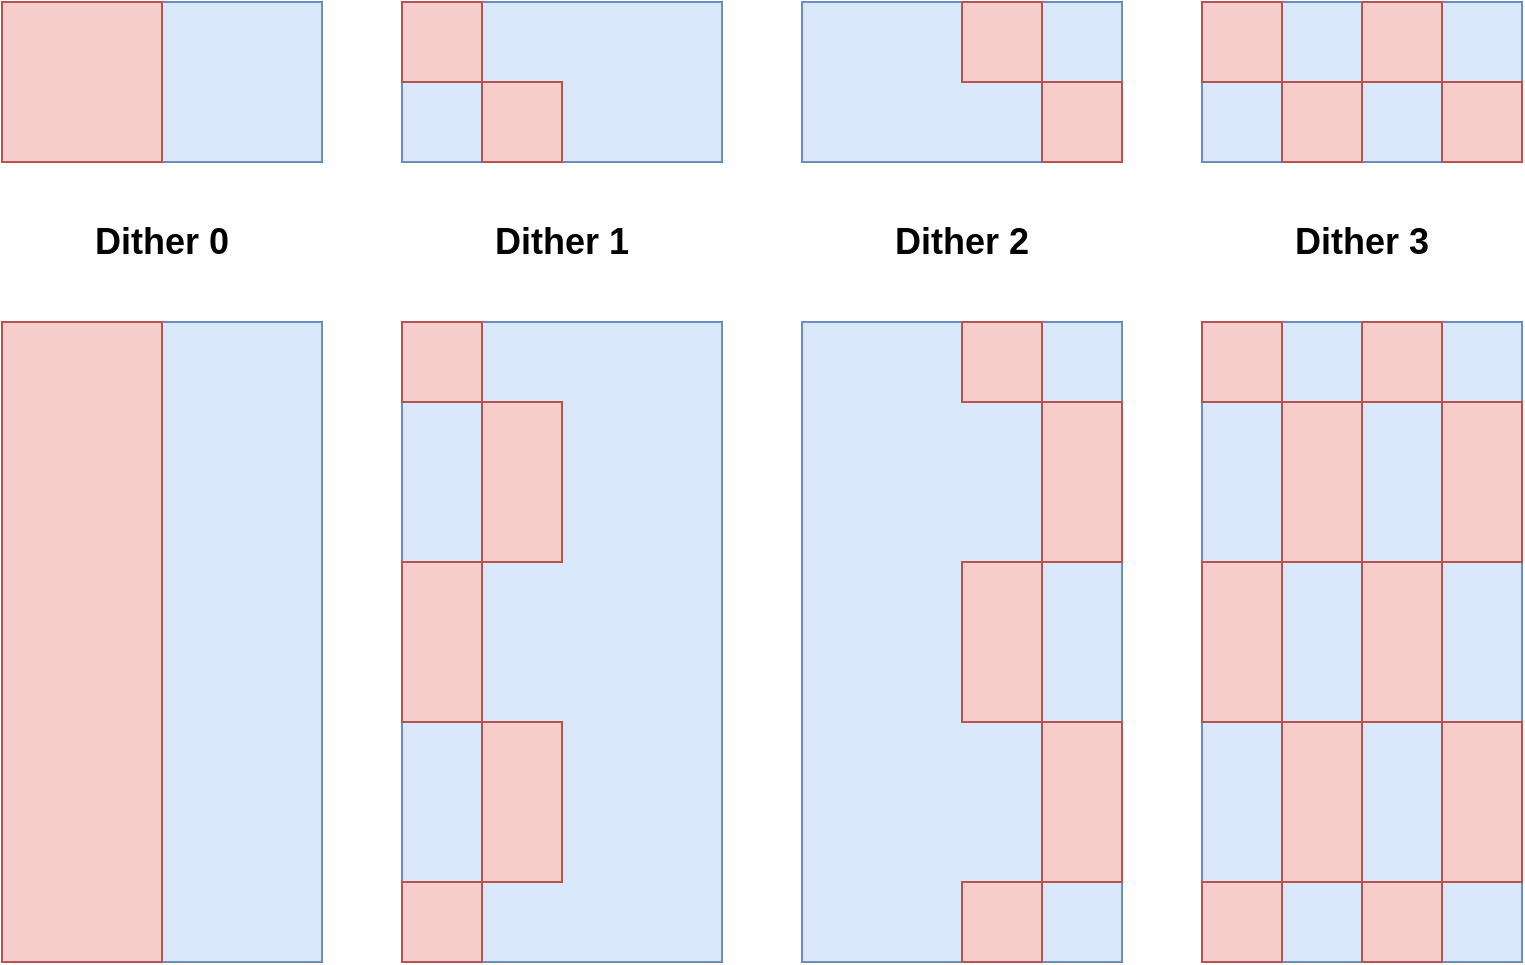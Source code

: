 <mxfile version="10.7.7" type="device"><diagram id="eY6PnNx9hp1KE4YY-KFd" name="Page-1"><mxGraphModel dx="815" dy="382" grid="1" gridSize="10" guides="1" tooltips="1" connect="1" arrows="1" fold="1" page="1" pageScale="1" pageWidth="2100" pageHeight="850" math="0" shadow="0"><root><mxCell id="0"/><mxCell id="1" parent="0"/><mxCell id="4jKVChGk8LJB-IX1IMRZ-1" value="" style="rounded=0;whiteSpace=wrap;html=1;fillColor=#dae8fc;strokeColor=#6c8ebf;" vertex="1" parent="1"><mxGeometry x="40" y="40" width="160" height="80" as="geometry"/></mxCell><mxCell id="4jKVChGk8LJB-IX1IMRZ-2" value="" style="whiteSpace=wrap;html=1;aspect=fixed;fillColor=#f8cecc;strokeColor=#b85450;" vertex="1" parent="1"><mxGeometry x="40" y="40" width="80" height="80" as="geometry"/></mxCell><mxCell id="4jKVChGk8LJB-IX1IMRZ-3" value="" style="rounded=0;whiteSpace=wrap;html=1;fillColor=#dae8fc;strokeColor=#6c8ebf;" vertex="1" parent="1"><mxGeometry x="240" y="40" width="160" height="80" as="geometry"/></mxCell><mxCell id="4jKVChGk8LJB-IX1IMRZ-4" value="" style="whiteSpace=wrap;html=1;aspect=fixed;fillColor=#f8cecc;strokeColor=#b85450;" vertex="1" parent="1"><mxGeometry x="240" y="40" width="40" height="40" as="geometry"/></mxCell><mxCell id="4jKVChGk8LJB-IX1IMRZ-5" value="" style="whiteSpace=wrap;html=1;aspect=fixed;fillColor=#f8cecc;strokeColor=#b85450;" vertex="1" parent="1"><mxGeometry x="280" y="80" width="40" height="40" as="geometry"/></mxCell><mxCell id="4jKVChGk8LJB-IX1IMRZ-6" value="" style="rounded=0;whiteSpace=wrap;html=1;fillColor=#dae8fc;strokeColor=#6c8ebf;" vertex="1" parent="1"><mxGeometry x="440" y="40" width="160" height="80" as="geometry"/></mxCell><mxCell id="4jKVChGk8LJB-IX1IMRZ-7" value="" style="whiteSpace=wrap;html=1;aspect=fixed;fillColor=#f8cecc;strokeColor=#b85450;" vertex="1" parent="1"><mxGeometry x="520" y="40" width="40" height="40" as="geometry"/></mxCell><mxCell id="4jKVChGk8LJB-IX1IMRZ-8" value="" style="whiteSpace=wrap;html=1;aspect=fixed;fillColor=#f8cecc;strokeColor=#b85450;" vertex="1" parent="1"><mxGeometry x="560" y="80" width="40" height="40" as="geometry"/></mxCell><mxCell id="4jKVChGk8LJB-IX1IMRZ-9" value="" style="rounded=0;whiteSpace=wrap;html=1;fillColor=#dae8fc;strokeColor=#6c8ebf;" vertex="1" parent="1"><mxGeometry x="640" y="40" width="160" height="80" as="geometry"/></mxCell><mxCell id="4jKVChGk8LJB-IX1IMRZ-10" value="" style="whiteSpace=wrap;html=1;aspect=fixed;fillColor=#f8cecc;strokeColor=#b85450;" vertex="1" parent="1"><mxGeometry x="720" y="40" width="40" height="40" as="geometry"/></mxCell><mxCell id="4jKVChGk8LJB-IX1IMRZ-11" value="" style="whiteSpace=wrap;html=1;aspect=fixed;fillColor=#f8cecc;strokeColor=#b85450;" vertex="1" parent="1"><mxGeometry x="760" y="80" width="40" height="40" as="geometry"/></mxCell><mxCell id="4jKVChGk8LJB-IX1IMRZ-12" value="" style="whiteSpace=wrap;html=1;aspect=fixed;fillColor=#f8cecc;strokeColor=#b85450;" vertex="1" parent="1"><mxGeometry x="640" y="40" width="40" height="40" as="geometry"/></mxCell><mxCell id="4jKVChGk8LJB-IX1IMRZ-13" value="" style="whiteSpace=wrap;html=1;aspect=fixed;fillColor=#f8cecc;strokeColor=#b85450;" vertex="1" parent="1"><mxGeometry x="680" y="80" width="40" height="40" as="geometry"/></mxCell><mxCell id="4jKVChGk8LJB-IX1IMRZ-14" value="" style="rounded=0;whiteSpace=wrap;html=1;fillColor=#dae8fc;strokeColor=#6c8ebf;" vertex="1" parent="1"><mxGeometry x="40" y="200" width="160" height="320" as="geometry"/></mxCell><mxCell id="4jKVChGk8LJB-IX1IMRZ-16" value="" style="rounded=0;whiteSpace=wrap;html=1;fillColor=#dae8fc;strokeColor=#6c8ebf;" vertex="1" parent="1"><mxGeometry x="240" y="200" width="160" height="320" as="geometry"/></mxCell><mxCell id="4jKVChGk8LJB-IX1IMRZ-17" value="" style="whiteSpace=wrap;html=1;aspect=fixed;fillColor=#f8cecc;strokeColor=#b85450;" vertex="1" parent="1"><mxGeometry x="240" y="200" width="40" height="40" as="geometry"/></mxCell><mxCell id="4jKVChGk8LJB-IX1IMRZ-19" value="" style="rounded=0;whiteSpace=wrap;html=1;fillColor=#dae8fc;strokeColor=#6c8ebf;" vertex="1" parent="1"><mxGeometry x="440" y="200" width="160" height="320" as="geometry"/></mxCell><mxCell id="4jKVChGk8LJB-IX1IMRZ-20" value="" style="whiteSpace=wrap;html=1;aspect=fixed;fillColor=#f8cecc;strokeColor=#b85450;" vertex="1" parent="1"><mxGeometry x="520" y="200" width="40" height="40" as="geometry"/></mxCell><mxCell id="4jKVChGk8LJB-IX1IMRZ-21" value="" style="whiteSpace=wrap;html=1;aspect=fixed;fillColor=#f8cecc;strokeColor=#b85450;" vertex="1" parent="1"><mxGeometry x="520" y="480" width="40" height="40" as="geometry"/></mxCell><mxCell id="4jKVChGk8LJB-IX1IMRZ-22" value="" style="rounded=0;whiteSpace=wrap;html=1;fillColor=#dae8fc;strokeColor=#6c8ebf;" vertex="1" parent="1"><mxGeometry x="640" y="200" width="160" height="320" as="geometry"/></mxCell><mxCell id="4jKVChGk8LJB-IX1IMRZ-23" value="" style="whiteSpace=wrap;html=1;aspect=fixed;fillColor=#f8cecc;strokeColor=#b85450;" vertex="1" parent="1"><mxGeometry x="720" y="200" width="40" height="40" as="geometry"/></mxCell><mxCell id="4jKVChGk8LJB-IX1IMRZ-24" value="" style="whiteSpace=wrap;html=1;aspect=fixed;fillColor=#f8cecc;strokeColor=#b85450;" vertex="1" parent="1"><mxGeometry x="720" y="480" width="40" height="40" as="geometry"/></mxCell><mxCell id="4jKVChGk8LJB-IX1IMRZ-25" value="" style="whiteSpace=wrap;html=1;aspect=fixed;fillColor=#f8cecc;strokeColor=#b85450;" vertex="1" parent="1"><mxGeometry x="640" y="200" width="40" height="40" as="geometry"/></mxCell><mxCell id="4jKVChGk8LJB-IX1IMRZ-26" value="" style="whiteSpace=wrap;html=1;aspect=fixed;fillColor=#f8cecc;strokeColor=#b85450;" vertex="1" parent="1"><mxGeometry x="640" y="480" width="40" height="40" as="geometry"/></mxCell><mxCell id="4jKVChGk8LJB-IX1IMRZ-40" value="" style="rounded=0;whiteSpace=wrap;html=1;fillColor=#f8cecc;strokeColor=#b85450;" vertex="1" parent="1"><mxGeometry x="280" y="240" width="40" height="80" as="geometry"/></mxCell><mxCell id="4jKVChGk8LJB-IX1IMRZ-41" value="" style="whiteSpace=wrap;html=1;aspect=fixed;fillColor=#f8cecc;strokeColor=#b85450;" vertex="1" parent="1"><mxGeometry x="240" y="480" width="40" height="40" as="geometry"/></mxCell><mxCell id="4jKVChGk8LJB-IX1IMRZ-42" value="" style="rounded=0;whiteSpace=wrap;html=1;fillColor=#f8cecc;strokeColor=#b85450;" vertex="1" parent="1"><mxGeometry x="560" y="240" width="40" height="80" as="geometry"/></mxCell><mxCell id="4jKVChGk8LJB-IX1IMRZ-43" value="" style="rounded=0;whiteSpace=wrap;html=1;fillColor=#f8cecc;strokeColor=#b85450;" vertex="1" parent="1"><mxGeometry x="680" y="240" width="40" height="80" as="geometry"/></mxCell><mxCell id="4jKVChGk8LJB-IX1IMRZ-44" value="" style="rounded=0;whiteSpace=wrap;html=1;fillColor=#f8cecc;strokeColor=#b85450;" vertex="1" parent="1"><mxGeometry x="760" y="240" width="40" height="80" as="geometry"/></mxCell><mxCell id="4jKVChGk8LJB-IX1IMRZ-45" value="" style="rounded=0;whiteSpace=wrap;html=1;fillColor=#f8cecc;strokeColor=#b85450;" vertex="1" parent="1"><mxGeometry x="40" y="200" width="80" height="320" as="geometry"/></mxCell><mxCell id="4jKVChGk8LJB-IX1IMRZ-46" value="" style="rounded=0;whiteSpace=wrap;html=1;fillColor=#f8cecc;strokeColor=#b85450;" vertex="1" parent="1"><mxGeometry x="240" y="320" width="40" height="80" as="geometry"/></mxCell><mxCell id="4jKVChGk8LJB-IX1IMRZ-47" value="" style="rounded=0;whiteSpace=wrap;html=1;fillColor=#f8cecc;strokeColor=#b85450;" vertex="1" parent="1"><mxGeometry x="280" y="400" width="40" height="80" as="geometry"/></mxCell><mxCell id="4jKVChGk8LJB-IX1IMRZ-48" value="" style="rounded=0;whiteSpace=wrap;html=1;fillColor=#f8cecc;strokeColor=#b85450;" vertex="1" parent="1"><mxGeometry x="520" y="320" width="40" height="80" as="geometry"/></mxCell><mxCell id="4jKVChGk8LJB-IX1IMRZ-49" value="" style="rounded=0;whiteSpace=wrap;html=1;fillColor=#f8cecc;strokeColor=#b85450;" vertex="1" parent="1"><mxGeometry x="560" y="400" width="40" height="80" as="geometry"/></mxCell><mxCell id="4jKVChGk8LJB-IX1IMRZ-50" value="" style="rounded=0;whiteSpace=wrap;html=1;fillColor=#f8cecc;strokeColor=#b85450;" vertex="1" parent="1"><mxGeometry x="680" y="400" width="40" height="80" as="geometry"/></mxCell><mxCell id="4jKVChGk8LJB-IX1IMRZ-51" value="" style="rounded=0;whiteSpace=wrap;html=1;fillColor=#f8cecc;strokeColor=#b85450;" vertex="1" parent="1"><mxGeometry x="760" y="400" width="40" height="80" as="geometry"/></mxCell><mxCell id="4jKVChGk8LJB-IX1IMRZ-52" value="" style="rounded=0;whiteSpace=wrap;html=1;fillColor=#f8cecc;strokeColor=#b85450;" vertex="1" parent="1"><mxGeometry x="640" y="320" width="40" height="80" as="geometry"/></mxCell><mxCell id="4jKVChGk8LJB-IX1IMRZ-53" value="" style="rounded=0;whiteSpace=wrap;html=1;fillColor=#f8cecc;strokeColor=#b85450;" vertex="1" parent="1"><mxGeometry x="720" y="320" width="40" height="80" as="geometry"/></mxCell><mxCell id="4jKVChGk8LJB-IX1IMRZ-54" value="&lt;font style=&quot;font-size: 18px&quot;&gt;&lt;b&gt;Dither 0&lt;/b&gt;&lt;/font&gt;" style="text;html=1;strokeColor=none;fillColor=none;align=center;verticalAlign=middle;whiteSpace=wrap;rounded=0;" vertex="1" parent="1"><mxGeometry x="80" y="150" width="80" height="20" as="geometry"/></mxCell><mxCell id="4jKVChGk8LJB-IX1IMRZ-55" value="&lt;font style=&quot;font-size: 18px&quot;&gt;&lt;b&gt;Dither 1&lt;/b&gt;&lt;/font&gt;" style="text;html=1;strokeColor=none;fillColor=none;align=center;verticalAlign=middle;whiteSpace=wrap;rounded=0;" vertex="1" parent="1"><mxGeometry x="280" y="150" width="80" height="20" as="geometry"/></mxCell><mxCell id="4jKVChGk8LJB-IX1IMRZ-56" value="&lt;font style=&quot;font-size: 18px&quot;&gt;&lt;b&gt;Dither 2&lt;/b&gt;&lt;/font&gt;" style="text;html=1;strokeColor=none;fillColor=none;align=center;verticalAlign=middle;whiteSpace=wrap;rounded=0;" vertex="1" parent="1"><mxGeometry x="480" y="150" width="80" height="20" as="geometry"/></mxCell><mxCell id="4jKVChGk8LJB-IX1IMRZ-57" value="&lt;font style=&quot;font-size: 18px&quot;&gt;&lt;b&gt;Dither 3&lt;/b&gt;&lt;/font&gt;" style="text;html=1;strokeColor=none;fillColor=none;align=center;verticalAlign=middle;whiteSpace=wrap;rounded=0;" vertex="1" parent="1"><mxGeometry x="680" y="150" width="80" height="20" as="geometry"/></mxCell></root></mxGraphModel></diagram></mxfile>